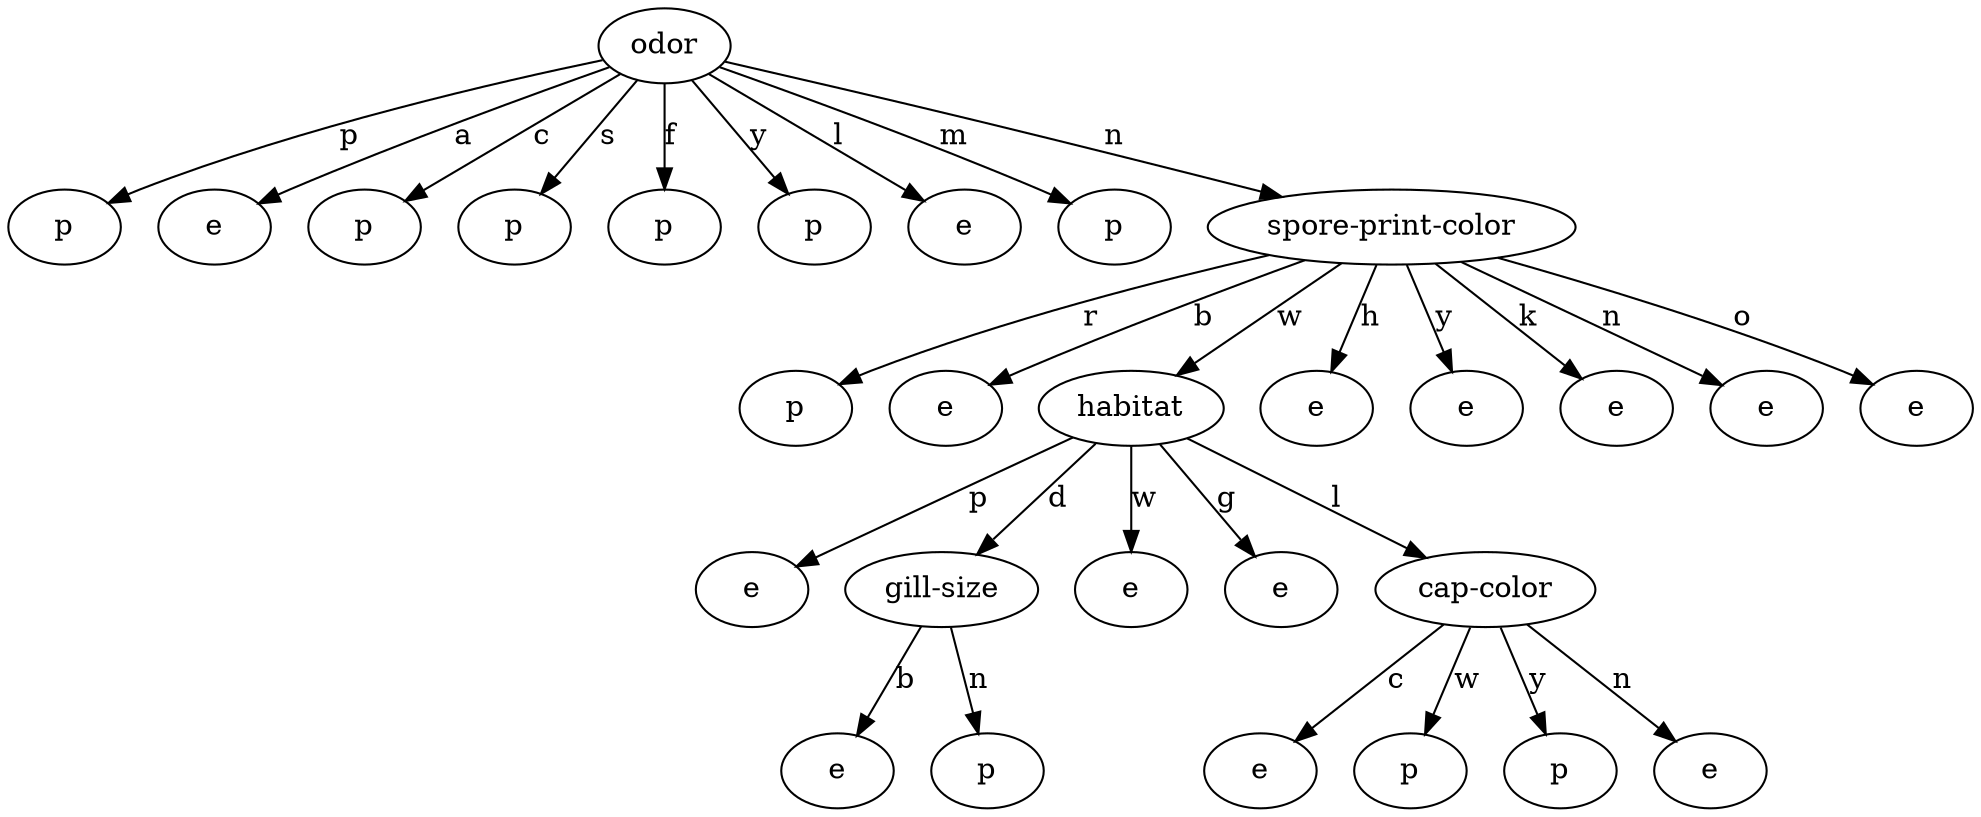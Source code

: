 strict digraph G {
  0 [ label="odor" ];
  1 [ label="p" ];
  2 [ label="e" ];
  3 [ label="p" ];
  4 [ label="p" ];
  5 [ label="p" ];
  6 [ label="p" ];
  7 [ label="e" ];
  8 [ label="p" ];
  9 [ label="spore-print-color" ];
  10 [ label="p" ];
  11 [ label="e" ];
  12 [ label="habitat" ];
  13 [ label="e" ];
  14 [ label="gill-size" ];
  15 [ label="e" ];
  16 [ label="p" ];
  17 [ label="e" ];
  18 [ label="e" ];
  19 [ label="cap-color" ];
  20 [ label="e" ];
  21 [ label="p" ];
  22 [ label="p" ];
  23 [ label="e" ];
  24 [ label="e" ];
  25 [ label="e" ];
  26 [ label="e" ];
  27 [ label="e" ];
  28 [ label="e" ];
  0 -> 1 [ label="p" ];
  0 -> 2 [ label="a" ];
  0 -> 3 [ label="c" ];
  0 -> 4 [ label="s" ];
  0 -> 5 [ label="f" ];
  0 -> 6 [ label="y" ];
  0 -> 7 [ label="l" ];
  0 -> 8 [ label="m" ];
  0 -> 9 [ label="n" ];
  9 -> 10 [ label="r" ];
  9 -> 11 [ label="b" ];
  9 -> 12 [ label="w" ];
  12 -> 13 [ label="p" ];
  12 -> 14 [ label="d" ];
  14 -> 15 [ label="b" ];
  14 -> 16 [ label="n" ];
  12 -> 17 [ label="w" ];
  12 -> 18 [ label="g" ];
  12 -> 19 [ label="l" ];
  19 -> 20 [ label="c" ];
  19 -> 21 [ label="w" ];
  19 -> 22 [ label="y" ];
  19 -> 23 [ label="n" ];
  9 -> 24 [ label="h" ];
  9 -> 25 [ label="y" ];
  9 -> 26 [ label="k" ];
  9 -> 27 [ label="n" ];
  9 -> 28 [ label="o" ];
}
